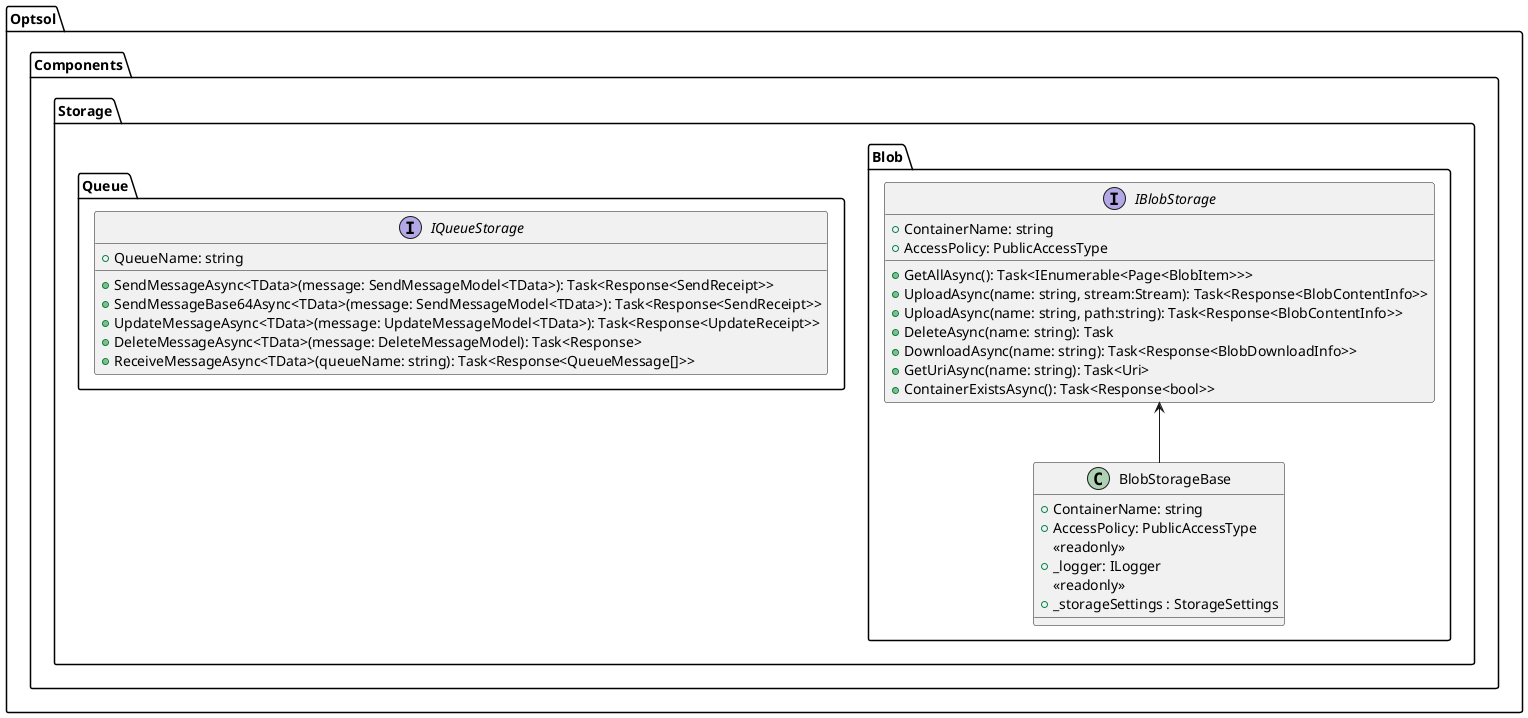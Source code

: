 @startuml storage-component

package Optsol.Components.Storage {

    package Blob {
        interface IBlobStorage{
            + ContainerName: string
            + AccessPolicy: PublicAccessType
            
            + GetAllAsync(): Task<IEnumerable<Page<BlobItem>>>
            + UploadAsync(name: string, stream:Stream): Task<Response<BlobContentInfo>>
            + UploadAsync(name: string, path:string): Task<Response<BlobContentInfo>>
            + DeleteAsync(name: string): Task
            + DownloadAsync(name: string): Task<Response<BlobDownloadInfo>>
            + GetUriAsync(name: string): Task<Uri>
            + ContainerExistsAsync(): Task<Response<bool>>
        }

        class BlobStorageBase{
            + ContainerName: string
            + AccessPolicy: PublicAccessType
            <<readonly>>
            + _logger: ILogger
            <<readonly>>
            + _storageSettings : StorageSettings

        }

        IBlobStorage <-- BlobStorageBase
    }

    package Queue {
        interface IQueueStorage{
            + QueueName: string
            
            + SendMessageAsync<TData>(message: SendMessageModel<TData>): Task<Response<SendReceipt>>
            + SendMessageBase64Async<TData>(message: SendMessageModel<TData>): Task<Response<SendReceipt>>
            + UpdateMessageAsync<TData>(message: UpdateMessageModel<TData>): Task<Response<UpdateReceipt>>
            + DeleteMessageAsync<TData>(message: DeleteMessageModel): Task<Response>
            + ReceiveMessageAsync<TData>(queueName: string): Task<Response<QueueMessage[]>>
            
        }
    }

}

@enduml